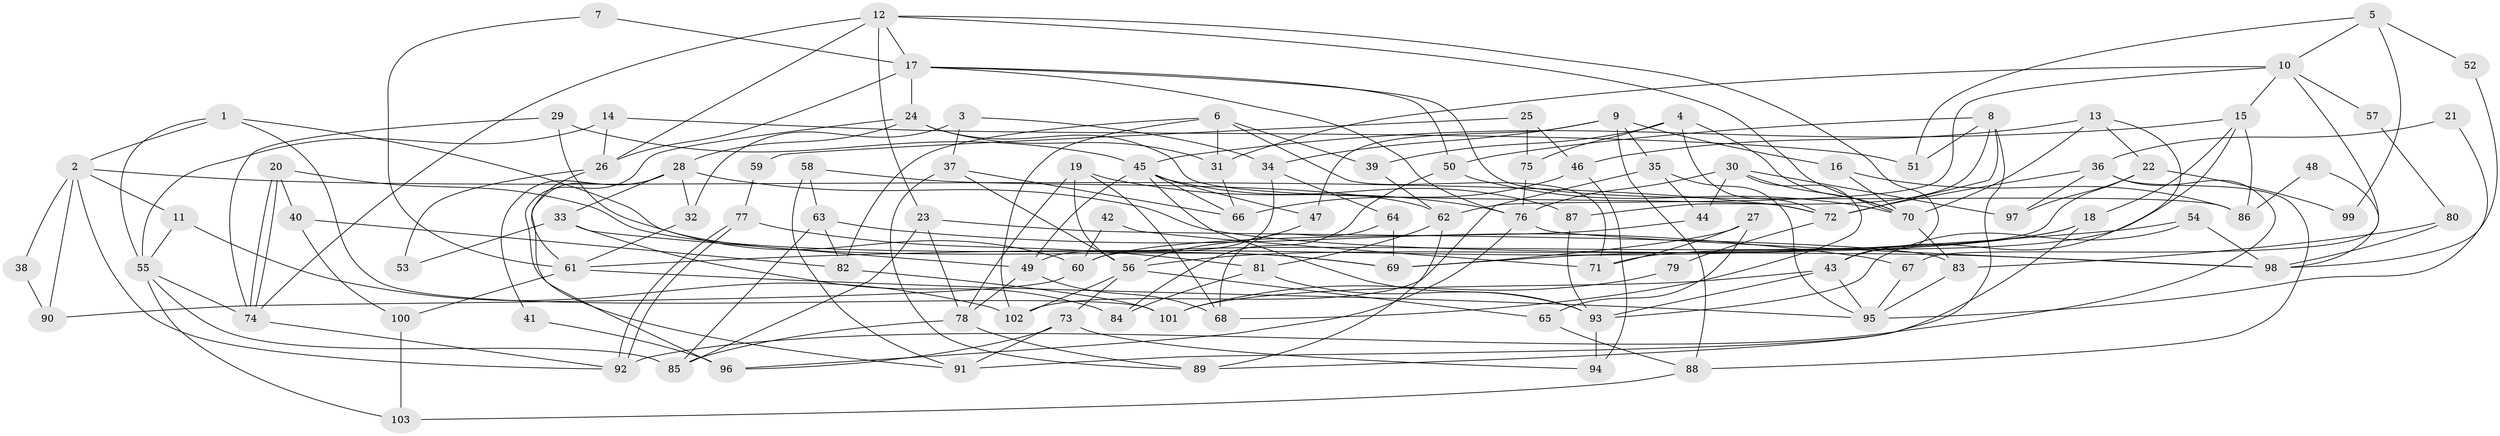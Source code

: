 // coarse degree distribution, {4: 0.20588235294117646, 6: 0.11764705882352941, 3: 0.17647058823529413, 9: 0.04411764705882353, 7: 0.1323529411764706, 5: 0.1323529411764706, 8: 0.07352941176470588, 2: 0.10294117647058823, 1: 0.014705882352941176}
// Generated by graph-tools (version 1.1) at 2025/23/03/03/25 07:23:59]
// undirected, 103 vertices, 206 edges
graph export_dot {
graph [start="1"]
  node [color=gray90,style=filled];
  1;
  2;
  3;
  4;
  5;
  6;
  7;
  8;
  9;
  10;
  11;
  12;
  13;
  14;
  15;
  16;
  17;
  18;
  19;
  20;
  21;
  22;
  23;
  24;
  25;
  26;
  27;
  28;
  29;
  30;
  31;
  32;
  33;
  34;
  35;
  36;
  37;
  38;
  39;
  40;
  41;
  42;
  43;
  44;
  45;
  46;
  47;
  48;
  49;
  50;
  51;
  52;
  53;
  54;
  55;
  56;
  57;
  58;
  59;
  60;
  61;
  62;
  63;
  64;
  65;
  66;
  67;
  68;
  69;
  70;
  71;
  72;
  73;
  74;
  75;
  76;
  77;
  78;
  79;
  80;
  81;
  82;
  83;
  84;
  85;
  86;
  87;
  88;
  89;
  90;
  91;
  92;
  93;
  94;
  95;
  96;
  97;
  98;
  99;
  100;
  101;
  102;
  103;
  1 -- 55;
  1 -- 69;
  1 -- 2;
  1 -- 101;
  2 -- 92;
  2 -- 11;
  2 -- 38;
  2 -- 72;
  2 -- 90;
  3 -- 34;
  3 -- 32;
  3 -- 37;
  4 -- 70;
  4 -- 72;
  4 -- 39;
  4 -- 75;
  5 -- 51;
  5 -- 10;
  5 -- 52;
  5 -- 99;
  6 -- 82;
  6 -- 31;
  6 -- 39;
  6 -- 71;
  6 -- 102;
  7 -- 17;
  7 -- 61;
  8 -- 72;
  8 -- 89;
  8 -- 50;
  8 -- 51;
  8 -- 87;
  9 -- 34;
  9 -- 16;
  9 -- 35;
  9 -- 47;
  9 -- 88;
  10 -- 62;
  10 -- 15;
  10 -- 31;
  10 -- 57;
  10 -- 67;
  11 -- 55;
  11 -- 102;
  12 -- 26;
  12 -- 70;
  12 -- 17;
  12 -- 23;
  12 -- 43;
  12 -- 74;
  13 -- 43;
  13 -- 22;
  13 -- 46;
  13 -- 70;
  14 -- 26;
  14 -- 55;
  14 -- 51;
  15 -- 45;
  15 -- 18;
  15 -- 71;
  15 -- 86;
  16 -- 70;
  16 -- 86;
  17 -- 24;
  17 -- 26;
  17 -- 50;
  17 -- 76;
  17 -- 86;
  18 -- 91;
  18 -- 56;
  18 -- 69;
  19 -- 56;
  19 -- 78;
  19 -- 68;
  19 -- 76;
  20 -- 69;
  20 -- 74;
  20 -- 74;
  20 -- 40;
  21 -- 36;
  21 -- 95;
  22 -- 97;
  22 -- 60;
  22 -- 99;
  23 -- 83;
  23 -- 78;
  23 -- 85;
  24 -- 28;
  24 -- 31;
  24 -- 72;
  24 -- 91;
  25 -- 75;
  25 -- 46;
  25 -- 59;
  26 -- 61;
  26 -- 53;
  27 -- 65;
  27 -- 71;
  27 -- 69;
  28 -- 33;
  28 -- 96;
  28 -- 32;
  28 -- 41;
  28 -- 98;
  29 -- 74;
  29 -- 45;
  29 -- 60;
  30 -- 70;
  30 -- 76;
  30 -- 44;
  30 -- 68;
  30 -- 97;
  31 -- 66;
  32 -- 61;
  33 -- 49;
  33 -- 84;
  33 -- 53;
  34 -- 49;
  34 -- 64;
  35 -- 102;
  35 -- 44;
  35 -- 95;
  36 -- 92;
  36 -- 72;
  36 -- 88;
  36 -- 97;
  37 -- 56;
  37 -- 66;
  37 -- 89;
  38 -- 90;
  39 -- 62;
  40 -- 82;
  40 -- 100;
  41 -- 96;
  42 -- 60;
  42 -- 71;
  43 -- 93;
  43 -- 95;
  43 -- 101;
  44 -- 60;
  45 -- 49;
  45 -- 93;
  45 -- 47;
  45 -- 66;
  45 -- 87;
  46 -- 66;
  46 -- 94;
  47 -- 56;
  48 -- 86;
  48 -- 98;
  49 -- 68;
  49 -- 78;
  50 -- 70;
  50 -- 84;
  52 -- 98;
  54 -- 98;
  54 -- 61;
  54 -- 93;
  55 -- 74;
  55 -- 85;
  55 -- 103;
  56 -- 102;
  56 -- 65;
  56 -- 73;
  57 -- 80;
  58 -- 62;
  58 -- 91;
  58 -- 63;
  59 -- 77;
  60 -- 90;
  61 -- 95;
  61 -- 100;
  62 -- 89;
  62 -- 81;
  63 -- 67;
  63 -- 82;
  63 -- 85;
  64 -- 69;
  64 -- 68;
  65 -- 88;
  67 -- 95;
  70 -- 83;
  72 -- 79;
  73 -- 94;
  73 -- 91;
  73 -- 96;
  74 -- 92;
  75 -- 76;
  76 -- 96;
  76 -- 98;
  77 -- 92;
  77 -- 92;
  77 -- 81;
  78 -- 85;
  78 -- 89;
  79 -- 101;
  80 -- 98;
  80 -- 83;
  81 -- 93;
  81 -- 84;
  82 -- 101;
  83 -- 95;
  87 -- 93;
  88 -- 103;
  93 -- 94;
  100 -- 103;
}
